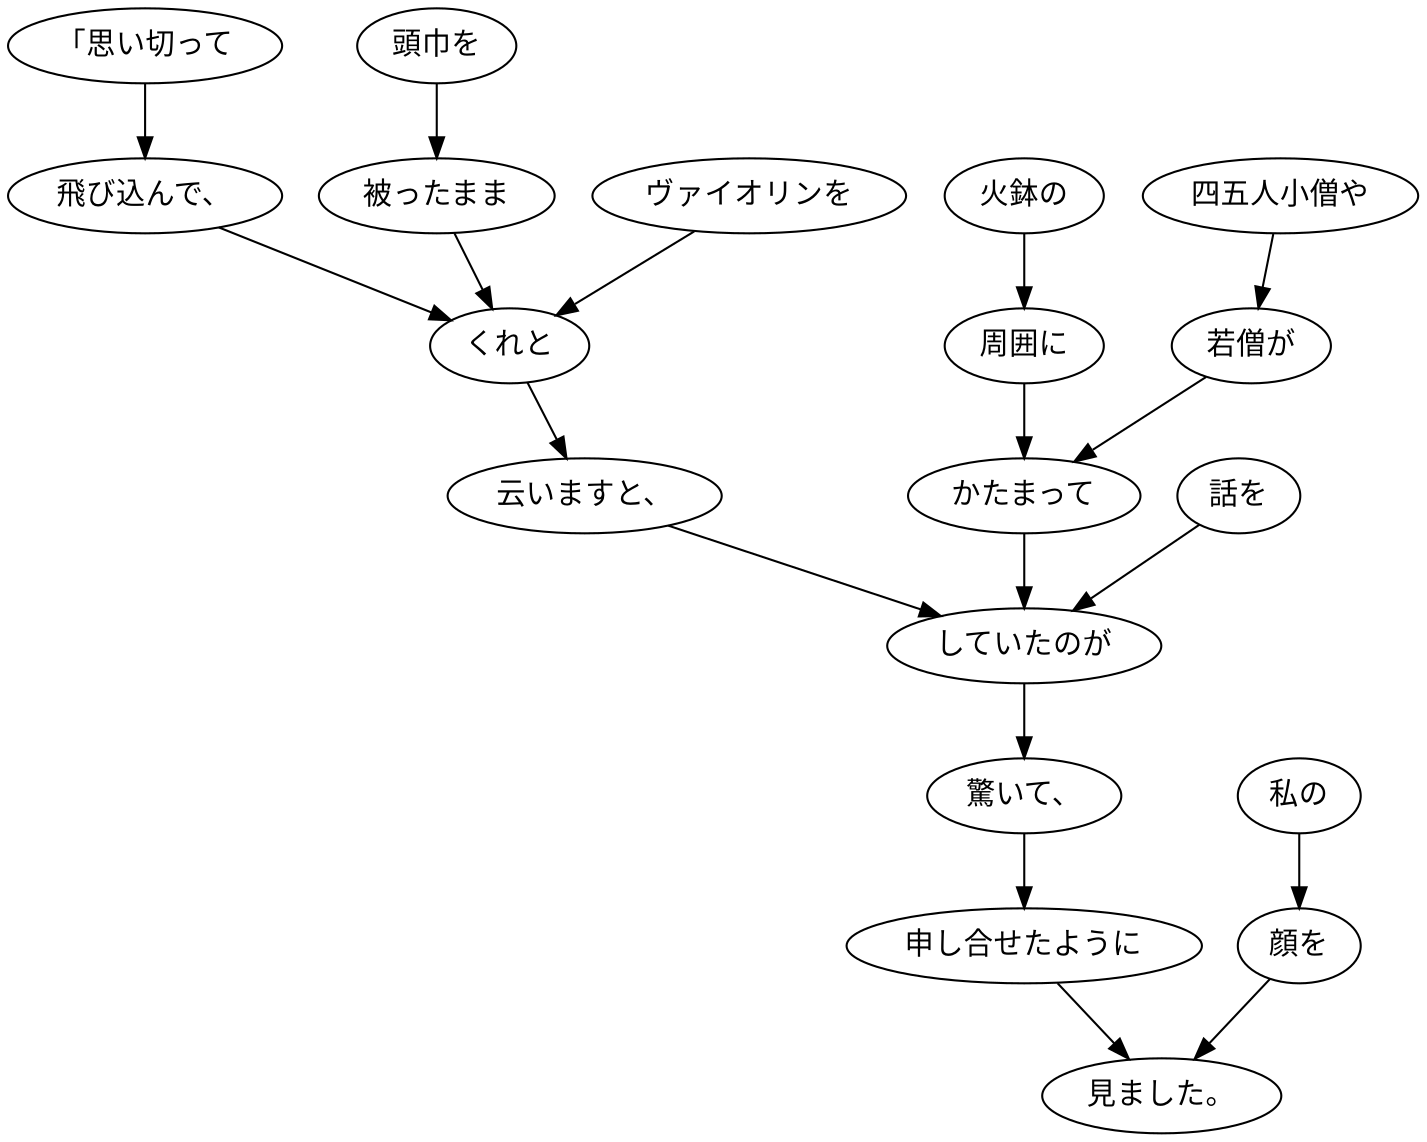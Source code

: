 digraph graph8112 {
	node0 [label="「思い切って"];
	node1 [label="飛び込んで、"];
	node2 [label="頭巾を"];
	node3 [label="被ったまま"];
	node4 [label="ヴァイオリンを"];
	node5 [label="くれと"];
	node6 [label="云いますと、"];
	node7 [label="火鉢の"];
	node8 [label="周囲に"];
	node9 [label="四五人小僧や"];
	node10 [label="若僧が"];
	node11 [label="かたまって"];
	node12 [label="話を"];
	node13 [label="していたのが"];
	node14 [label="驚いて、"];
	node15 [label="申し合せたように"];
	node16 [label="私の"];
	node17 [label="顔を"];
	node18 [label="見ました。"];
	node0 -> node1;
	node1 -> node5;
	node2 -> node3;
	node3 -> node5;
	node4 -> node5;
	node5 -> node6;
	node6 -> node13;
	node7 -> node8;
	node8 -> node11;
	node9 -> node10;
	node10 -> node11;
	node11 -> node13;
	node12 -> node13;
	node13 -> node14;
	node14 -> node15;
	node15 -> node18;
	node16 -> node17;
	node17 -> node18;
}
